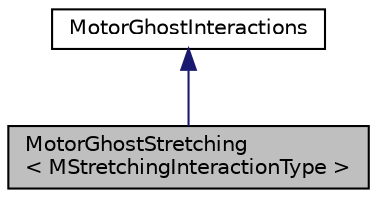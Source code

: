 digraph "MotorGhostStretching&lt; MStretchingInteractionType &gt;"
{
 // INTERACTIVE_SVG=YES
  edge [fontname="Helvetica",fontsize="10",labelfontname="Helvetica",labelfontsize="10"];
  node [fontname="Helvetica",fontsize="10",shape=record];
  Node0 [label="MotorGhostStretching\l\< MStretchingInteractionType \>",height=0.2,width=0.4,color="black", fillcolor="grey75", style="filled", fontcolor="black"];
  Node1 -> Node0 [dir="back",color="midnightblue",fontsize="10",style="solid",fontname="Helvetica"];
  Node1 [label="MotorGhostInteractions",height=0.2,width=0.4,color="black", fillcolor="white", style="filled",URL="$classMotorGhostInteractions.html",tooltip="Represents an internal MotorGhost interaction. "];
}
